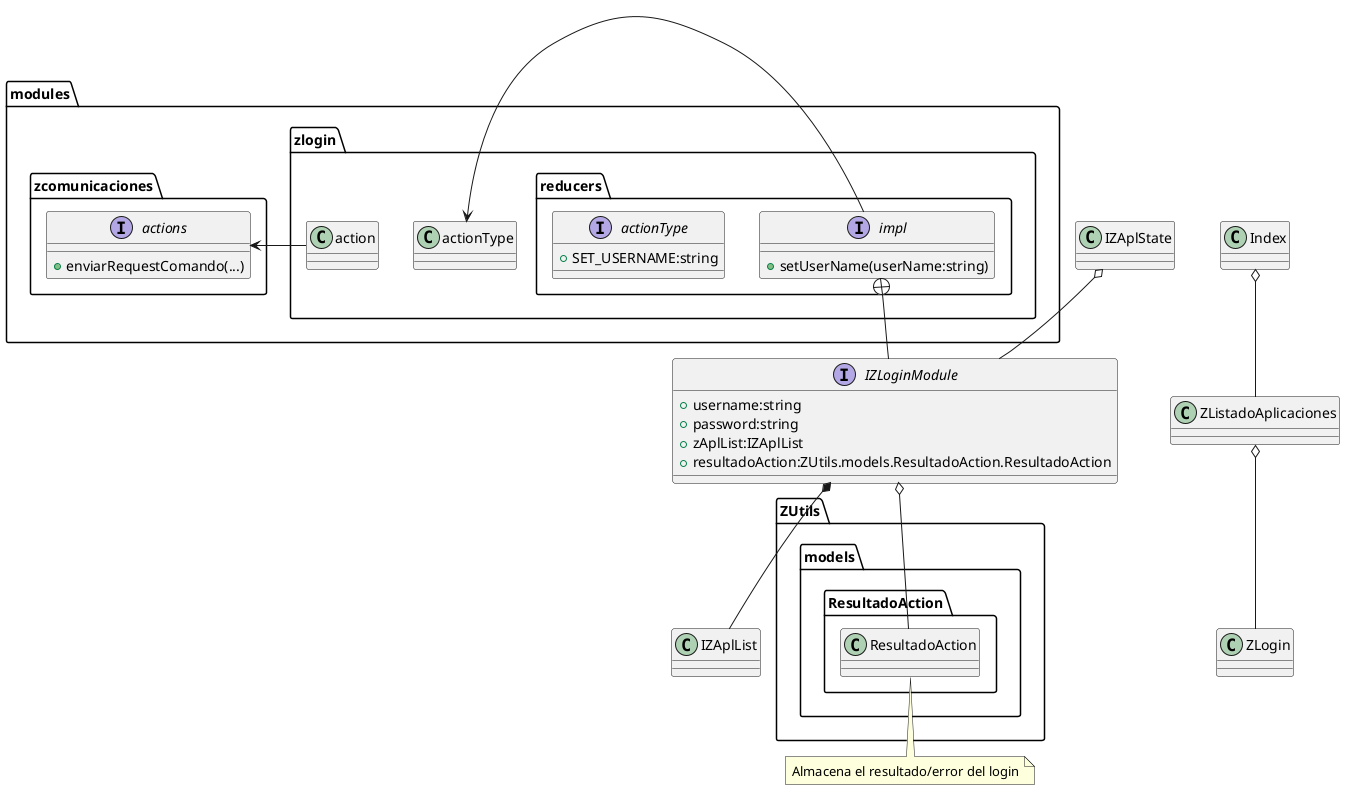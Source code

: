 @startuml

IZAplState o-- IZLoginModule
IZLoginModule *-- IZAplList
Index o-- ZListadoAplicaciones
ZListadoAplicaciones o-- ZLogin
IZLoginModule o-- ZUtils.models.ResultadoAction.ResultadoAction
note bottom of ZUtils.models.ResultadoAction.ResultadoAction: Almacena el resultado/error del login

modules.zlogin.reducers.impl +-- IZLoginModule

interface modules.zlogin.reducers.actionType { 
    +SET_USERNAME:string
}
interface modules.zlogin.reducers.impl {
    +setUserName(userName:string)
}

modules.zlogin.reducers.impl -> modules.zlogin.actionType

modules.zlogin.action -> modules.zcomunicaciones.actions

interface modules.zcomunicaciones.actions {
    +enviarRequestComando(...)
}

interface IZLoginModule {
    +username:string
    +password:string
    +zAplList:IZAplList
    +resultadoAction:ZUtils.models.ResultadoAction.ResultadoAction
}

@enduml